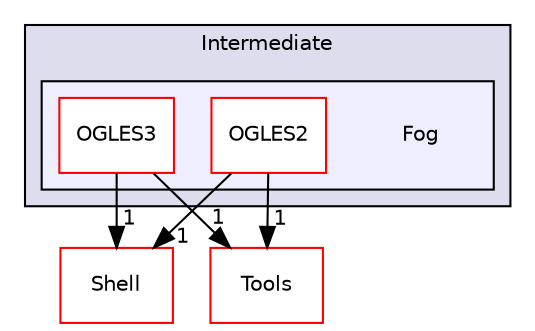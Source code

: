 digraph "PVR/SDK_3.4/Examples/Intermediate/Fog" {
  compound=true
  node [ fontsize="10", fontname="Helvetica"];
  edge [ labelfontsize="10", labelfontname="Helvetica"];
  subgraph clusterdir_1fc4701d2c417cbbd376ebdde5d0b37f {
    graph [ bgcolor="#ddddee", pencolor="black", label="Intermediate" fontname="Helvetica", fontsize="10", URL="dir_1fc4701d2c417cbbd376ebdde5d0b37f.html"]
  subgraph clusterdir_e6c740a98f24ed3d914273349c9ab131 {
    graph [ bgcolor="#eeeeff", pencolor="black", label="" URL="dir_e6c740a98f24ed3d914273349c9ab131.html"];
    dir_e6c740a98f24ed3d914273349c9ab131 [shape=plaintext label="Fog"];
    dir_d3ddbe121309566fb0545646b355695d [shape=box label="OGLES2" color="red" fillcolor="white" style="filled" URL="dir_d3ddbe121309566fb0545646b355695d.html"];
    dir_56510c325a0d9ba6e62b9e943088ac53 [shape=box label="OGLES3" color="red" fillcolor="white" style="filled" URL="dir_56510c325a0d9ba6e62b9e943088ac53.html"];
  }
  }
  dir_de41955a66a331b990d60d5323117a97 [shape=box label="Shell" fillcolor="white" style="filled" color="red" URL="dir_de41955a66a331b990d60d5323117a97.html"];
  dir_5222bd6691dac9df766f8a52293393a2 [shape=box label="Tools" fillcolor="white" style="filled" color="red" URL="dir_5222bd6691dac9df766f8a52293393a2.html"];
  dir_56510c325a0d9ba6e62b9e943088ac53->dir_de41955a66a331b990d60d5323117a97 [headlabel="1", labeldistance=1.5 headhref="dir_000662_000133.html"];
  dir_56510c325a0d9ba6e62b9e943088ac53->dir_5222bd6691dac9df766f8a52293393a2 [headlabel="1", labeldistance=1.5 headhref="dir_000662_001762.html"];
  dir_d3ddbe121309566fb0545646b355695d->dir_de41955a66a331b990d60d5323117a97 [headlabel="1", labeldistance=1.5 headhref="dir_000660_000133.html"];
  dir_d3ddbe121309566fb0545646b355695d->dir_5222bd6691dac9df766f8a52293393a2 [headlabel="1", labeldistance=1.5 headhref="dir_000660_001762.html"];
}
